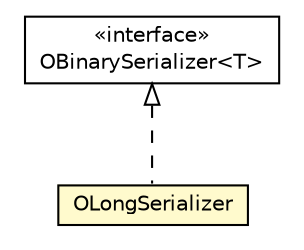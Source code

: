 #!/usr/local/bin/dot
#
# Class diagram 
# Generated by UMLGraph version R5_6-24-gf6e263 (http://www.umlgraph.org/)
#

digraph G {
	edge [fontname="Helvetica",fontsize=10,labelfontname="Helvetica",labelfontsize=10];
	node [fontname="Helvetica",fontsize=10,shape=plaintext];
	nodesep=0.25;
	ranksep=0.5;
	// com.orientechnologies.common.serialization.types.OLongSerializer
	c2347295 [label=<<table title="com.orientechnologies.common.serialization.types.OLongSerializer" border="0" cellborder="1" cellspacing="0" cellpadding="2" port="p" bgcolor="lemonChiffon" href="./OLongSerializer.html">
		<tr><td><table border="0" cellspacing="0" cellpadding="1">
<tr><td align="center" balign="center"> OLongSerializer </td></tr>
		</table></td></tr>
		</table>>, URL="./OLongSerializer.html", fontname="Helvetica", fontcolor="black", fontsize=10.0];
	// com.orientechnologies.common.serialization.types.OBinarySerializer<T>
	c2347296 [label=<<table title="com.orientechnologies.common.serialization.types.OBinarySerializer" border="0" cellborder="1" cellspacing="0" cellpadding="2" port="p" href="./OBinarySerializer.html">
		<tr><td><table border="0" cellspacing="0" cellpadding="1">
<tr><td align="center" balign="center"> &#171;interface&#187; </td></tr>
<tr><td align="center" balign="center"> OBinarySerializer&lt;T&gt; </td></tr>
		</table></td></tr>
		</table>>, URL="./OBinarySerializer.html", fontname="Helvetica", fontcolor="black", fontsize=10.0];
	//com.orientechnologies.common.serialization.types.OLongSerializer implements com.orientechnologies.common.serialization.types.OBinarySerializer<T>
	c2347296:p -> c2347295:p [dir=back,arrowtail=empty,style=dashed];
}

